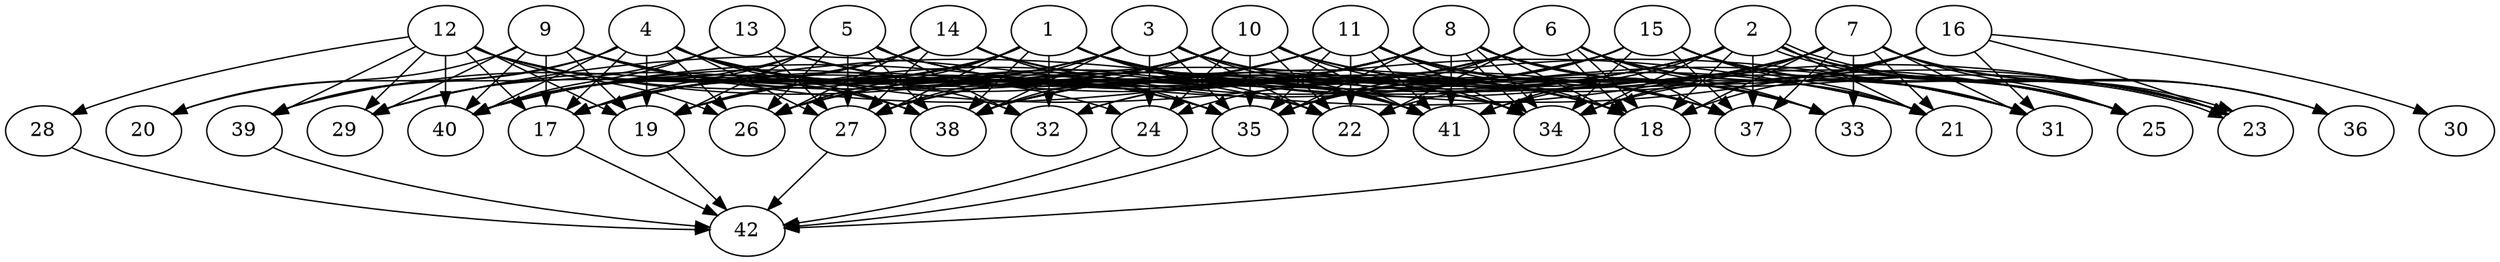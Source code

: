 // DAG (tier=3-complex, mode=compute, n=42, ccr=0.457, fat=0.756, density=0.731, regular=0.233, jump=0.224, mindata=1048576, maxdata=16777216)
// DAG automatically generated by daggen at Sun Aug 24 16:33:34 2025
// /home/ermia/Project/Environments/daggen/bin/daggen --dot --ccr 0.457 --fat 0.756 --regular 0.233 --density 0.731 --jump 0.224 --mindata 1048576 --maxdata 16777216 -n 42 
digraph G {
  1 [size="2045813680602772", alpha="0.11", expect_size="1022906840301386"]
  1 -> 17 [size ="59846351126528"]
  1 -> 19 [size ="59846351126528"]
  1 -> 21 [size ="59846351126528"]
  1 -> 22 [size ="59846351126528"]
  1 -> 23 [size ="59846351126528"]
  1 -> 26 [size ="59846351126528"]
  1 -> 27 [size ="59846351126528"]
  1 -> 32 [size ="59846351126528"]
  1 -> 37 [size ="59846351126528"]
  1 -> 38 [size ="59846351126528"]
  1 -> 40 [size ="59846351126528"]
  1 -> 41 [size ="59846351126528"]
  2 [size="168419017998957805568", alpha="0.17", expect_size="84209508999478902784"]
  2 -> 18 [size ="243978041556992"]
  2 -> 19 [size ="243978041556992"]
  2 -> 21 [size ="243978041556992"]
  2 -> 23 [size ="243978041556992"]
  2 -> 23 [size ="243978041556992"]
  2 -> 25 [size ="243978041556992"]
  2 -> 26 [size ="243978041556992"]
  2 -> 27 [size ="243978041556992"]
  2 -> 34 [size ="243978041556992"]
  2 -> 36 [size ="243978041556992"]
  2 -> 37 [size ="243978041556992"]
  2 -> 38 [size ="243978041556992"]
  2 -> 41 [size ="243978041556992"]
  3 [size="4462086301567154688", alpha="0.02", expect_size="2231043150783577344"]
  3 -> 17 [size ="1843404795281408"]
  3 -> 18 [size ="1843404795281408"]
  3 -> 22 [size ="1843404795281408"]
  3 -> 24 [size ="1843404795281408"]
  3 -> 25 [size ="1843404795281408"]
  3 -> 27 [size ="1843404795281408"]
  3 -> 33 [size ="1843404795281408"]
  3 -> 35 [size ="1843404795281408"]
  3 -> 37 [size ="1843404795281408"]
  3 -> 38 [size ="1843404795281408"]
  3 -> 39 [size ="1843404795281408"]
  3 -> 40 [size ="1843404795281408"]
  3 -> 41 [size ="1843404795281408"]
  4 [size="8716636810595277", alpha="0.17", expect_size="4358318405297638"]
  4 -> 17 [size ="746589098344448"]
  4 -> 18 [size ="746589098344448"]
  4 -> 19 [size ="746589098344448"]
  4 -> 20 [size ="746589098344448"]
  4 -> 24 [size ="746589098344448"]
  4 -> 26 [size ="746589098344448"]
  4 -> 27 [size ="746589098344448"]
  4 -> 31 [size ="746589098344448"]
  4 -> 32 [size ="746589098344448"]
  4 -> 35 [size ="746589098344448"]
  4 -> 38 [size ="746589098344448"]
  4 -> 39 [size ="746589098344448"]
  4 -> 40 [size ="746589098344448"]
  5 [size="1791240652239929344", alpha="0.14", expect_size="895620326119964672"]
  5 -> 17 [size ="11799382458368"]
  5 -> 18 [size ="11799382458368"]
  5 -> 19 [size ="11799382458368"]
  5 -> 26 [size ="11799382458368"]
  5 -> 27 [size ="11799382458368"]
  5 -> 32 [size ="11799382458368"]
  5 -> 37 [size ="11799382458368"]
  5 -> 38 [size ="11799382458368"]
  5 -> 40 [size ="11799382458368"]
  6 [size="18888586192286092", alpha="0.02", expect_size="9444293096143046"]
  6 -> 18 [size ="1751562321920000"]
  6 -> 18 [size ="1751562321920000"]
  6 -> 21 [size ="1751562321920000"]
  6 -> 22 [size ="1751562321920000"]
  6 -> 26 [size ="1751562321920000"]
  6 -> 31 [size ="1751562321920000"]
  6 -> 32 [size ="1751562321920000"]
  6 -> 33 [size ="1751562321920000"]
  6 -> 35 [size ="1751562321920000"]
  6 -> 37 [size ="1751562321920000"]
  6 -> 38 [size ="1751562321920000"]
  7 [size="1759710742195470336", alpha="0.03", expect_size="879855371097735168"]
  7 -> 18 [size ="11660509052928"]
  7 -> 21 [size ="11660509052928"]
  7 -> 22 [size ="11660509052928"]
  7 -> 23 [size ="11660509052928"]
  7 -> 25 [size ="11660509052928"]
  7 -> 29 [size ="11660509052928"]
  7 -> 31 [size ="11660509052928"]
  7 -> 33 [size ="11660509052928"]
  7 -> 34 [size ="11660509052928"]
  7 -> 35 [size ="11660509052928"]
  7 -> 36 [size ="11660509052928"]
  7 -> 37 [size ="11660509052928"]
  7 -> 38 [size ="11660509052928"]
  8 [size="49303327824241696", alpha="0.05", expect_size="24651663912120848"]
  8 -> 17 [size ="73547296800768"]
  8 -> 18 [size ="73547296800768"]
  8 -> 19 [size ="73547296800768"]
  8 -> 23 [size ="73547296800768"]
  8 -> 25 [size ="73547296800768"]
  8 -> 27 [size ="73547296800768"]
  8 -> 33 [size ="73547296800768"]
  8 -> 34 [size ="73547296800768"]
  8 -> 34 [size ="73547296800768"]
  8 -> 35 [size ="73547296800768"]
  8 -> 38 [size ="73547296800768"]
  8 -> 40 [size ="73547296800768"]
  8 -> 41 [size ="73547296800768"]
  9 [size="1046037225942202368", alpha="0.18", expect_size="523018612971101184"]
  9 -> 17 [size ="886667149836288"]
  9 -> 19 [size ="886667149836288"]
  9 -> 20 [size ="886667149836288"]
  9 -> 21 [size ="886667149836288"]
  9 -> 29 [size ="886667149836288"]
  9 -> 35 [size ="886667149836288"]
  9 -> 38 [size ="886667149836288"]
  9 -> 40 [size ="886667149836288"]
  9 -> 41 [size ="886667149836288"]
  10 [size="3761324506494678528", alpha="0.17", expect_size="1880662253247339264"]
  10 -> 19 [size ="2017704173109248"]
  10 -> 22 [size ="2017704173109248"]
  10 -> 23 [size ="2017704173109248"]
  10 -> 24 [size ="2017704173109248"]
  10 -> 26 [size ="2017704173109248"]
  10 -> 29 [size ="2017704173109248"]
  10 -> 31 [size ="2017704173109248"]
  10 -> 33 [size ="2017704173109248"]
  10 -> 34 [size ="2017704173109248"]
  10 -> 35 [size ="2017704173109248"]
  10 -> 38 [size ="2017704173109248"]
  10 -> 40 [size ="2017704173109248"]
  10 -> 41 [size ="2017704173109248"]
  11 [size="129287817076424064", alpha="0.17", expect_size="64643908538212032"]
  11 -> 17 [size ="289833821929472"]
  11 -> 18 [size ="289833821929472"]
  11 -> 19 [size ="289833821929472"]
  11 -> 22 [size ="289833821929472"]
  11 -> 25 [size ="289833821929472"]
  11 -> 26 [size ="289833821929472"]
  11 -> 27 [size ="289833821929472"]
  11 -> 34 [size ="289833821929472"]
  11 -> 35 [size ="289833821929472"]
  11 -> 37 [size ="289833821929472"]
  11 -> 41 [size ="289833821929472"]
  12 [size="113586790288514432", alpha="0.02", expect_size="56793395144257216"]
  12 -> 17 [size ="54718185340928"]
  12 -> 19 [size ="54718185340928"]
  12 -> 22 [size ="54718185340928"]
  12 -> 26 [size ="54718185340928"]
  12 -> 28 [size ="54718185340928"]
  12 -> 29 [size ="54718185340928"]
  12 -> 34 [size ="54718185340928"]
  12 -> 38 [size ="54718185340928"]
  12 -> 39 [size ="54718185340928"]
  12 -> 40 [size ="54718185340928"]
  13 [size="63082017378016128", alpha="0.14", expect_size="31541008689008064"]
  13 -> 27 [size ="1491904671776768"]
  13 -> 34 [size ="1491904671776768"]
  13 -> 35 [size ="1491904671776768"]
  13 -> 39 [size ="1491904671776768"]
  13 -> 40 [size ="1491904671776768"]
  13 -> 41 [size ="1491904671776768"]
  14 [size="1504492854775382016000", alpha="0.13", expect_size="752246427387691008000"]
  14 -> 17 [size ="1050388778188800"]
  14 -> 18 [size ="1050388778188800"]
  14 -> 26 [size ="1050388778188800"]
  14 -> 27 [size ="1050388778188800"]
  14 -> 29 [size ="1050388778188800"]
  14 -> 31 [size ="1050388778188800"]
  14 -> 34 [size ="1050388778188800"]
  14 -> 35 [size ="1050388778188800"]
  14 -> 40 [size ="1050388778188800"]
  15 [size="4176044636932958", alpha="0.11", expect_size="2088022318466479"]
  15 -> 21 [size ="458243490971648"]
  15 -> 23 [size ="458243490971648"]
  15 -> 24 [size ="458243490971648"]
  15 -> 25 [size ="458243490971648"]
  15 -> 31 [size ="458243490971648"]
  15 -> 32 [size ="458243490971648"]
  15 -> 34 [size ="458243490971648"]
  15 -> 35 [size ="458243490971648"]
  15 -> 37 [size ="458243490971648"]
  15 -> 40 [size ="458243490971648"]
  16 [size="42351473419706433536", alpha="0.15", expect_size="21175736709853216768"]
  16 -> 17 [size ="97200612835328"]
  16 -> 18 [size ="97200612835328"]
  16 -> 23 [size ="97200612835328"]
  16 -> 30 [size ="97200612835328"]
  16 -> 31 [size ="97200612835328"]
  16 -> 34 [size ="97200612835328"]
  16 -> 41 [size ="97200612835328"]
  17 [size="1641048786840430", alpha="0.00", expect_size="820524393420215"]
  17 -> 42 [size ="42505085124608"]
  18 [size="69141226226198104", alpha="0.08", expect_size="34570613113099052"]
  18 -> 42 [size ="54632520876032"]
  19 [size="451717657902467514368", alpha="0.10", expect_size="225858828951233757184"]
  19 -> 42 [size ="470978807201792"]
  20 [size="6530267232879928", alpha="0.07", expect_size="3265133616439964"]
  21 [size="31411593747626168", alpha="0.06", expect_size="15705796873813084"]
  22 [size="117121953150374248448", alpha="0.13", expect_size="58560976575187124224"]
  23 [size="77065725926130336", alpha="0.19", expect_size="38532862963065168"]
  24 [size="2077208156768967936", alpha="0.12", expect_size="1038604078384483968"]
  24 -> 42 [size ="716664358305792"]
  25 [size="787201800853690253312", alpha="0.12", expect_size="393600900426845126656"]
  26 [size="48157705451071776", alpha="0.04", expect_size="24078852725535888"]
  27 [size="218177645401641844736", alpha="0.17", expect_size="109088822700820922368"]
  27 -> 42 [size ="289932446793728"]
  28 [size="8271286440752544", alpha="0.19", expect_size="4135643220376272"]
  28 -> 42 [size ="314395666153472"]
  29 [size="27722135180719336", alpha="0.00", expect_size="13861067590359668"]
  30 [size="201040113082536", alpha="0.16", expect_size="100520056541268"]
  31 [size="5907759566527620096", alpha="0.10", expect_size="2953879783263810048"]
  32 [size="2819358256654481920", alpha="0.07", expect_size="1409679128327240960"]
  33 [size="4181304316353972736", alpha="0.12", expect_size="2090652158176986368"]
  34 [size="2078196740662875", alpha="0.12", expect_size="1039098370331437"]
  35 [size="516551619118470848", alpha="0.13", expect_size="258275809559235424"]
  35 -> 42 [size ="322042150780928"]
  36 [size="2692617727097798918144", alpha="0.12", expect_size="1346308863548899459072"]
  37 [size="96745560656267728", alpha="0.17", expect_size="48372780328133864"]
  38 [size="1260260489353012", alpha="0.02", expect_size="630130244676506"]
  39 [size="128129942129390816", alpha="0.20", expect_size="64064971064695408"]
  39 -> 42 [size ="88822910025728"]
  40 [size="4099933418425417728000", alpha="0.16", expect_size="2049966709212708864000"]
  41 [size="16825882362827480", alpha="0.15", expect_size="8412941181413740"]
  42 [size="7782295296030772", alpha="0.14", expect_size="3891147648015386"]
}